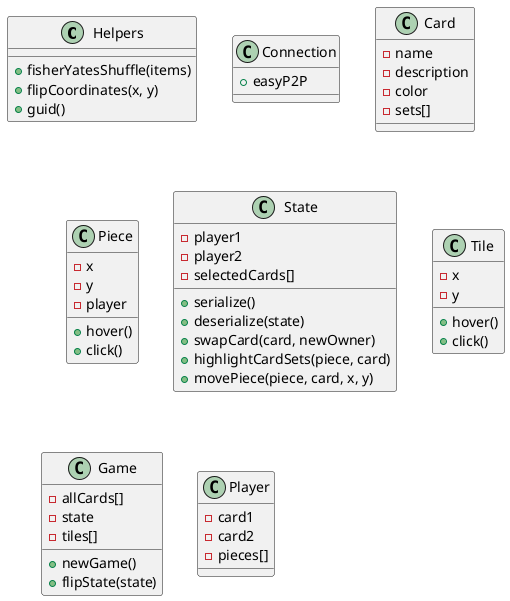 @startuml

class Helpers {
+ fisherYatesShuffle(items)
+ flipCoordinates(x, y)
+ guid()
}

class Connection {
+ easyP2P
}

class Card {
- name
- description
- color
- sets[]
}

class Piece {
- x
- y
- player
+ hover()
+ click()
}

class State {
- player1
- player2
- selectedCards[]
+ serialize()
+ deserialize(state)
+ swapCard(card, newOwner)
+ highlightCardSets(piece, card)
+ movePiece(piece, card, x, y)
}

class Tile {
- x
- y
+ hover()
+ click()
}

class Game {
- allCards[]
- state
- tiles[]
+ newGame()
+ flipState(state)
}

class Player {
- card1
- card2
- pieces[]
}

@enduml